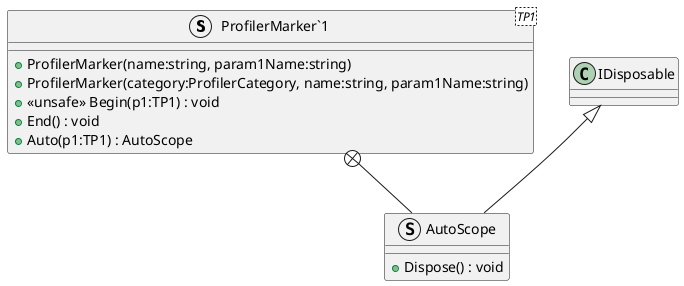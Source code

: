 @startuml
struct "ProfilerMarker`1"<TP1> {
    + ProfilerMarker(name:string, param1Name:string)
    + ProfilerMarker(category:ProfilerCategory, name:string, param1Name:string)
    + <<unsafe>> Begin(p1:TP1) : void
    + End() : void
    + Auto(p1:TP1) : AutoScope
}
struct AutoScope {
    + Dispose() : void
}
"ProfilerMarker`1" +-- AutoScope
IDisposable <|-- AutoScope
@enduml
